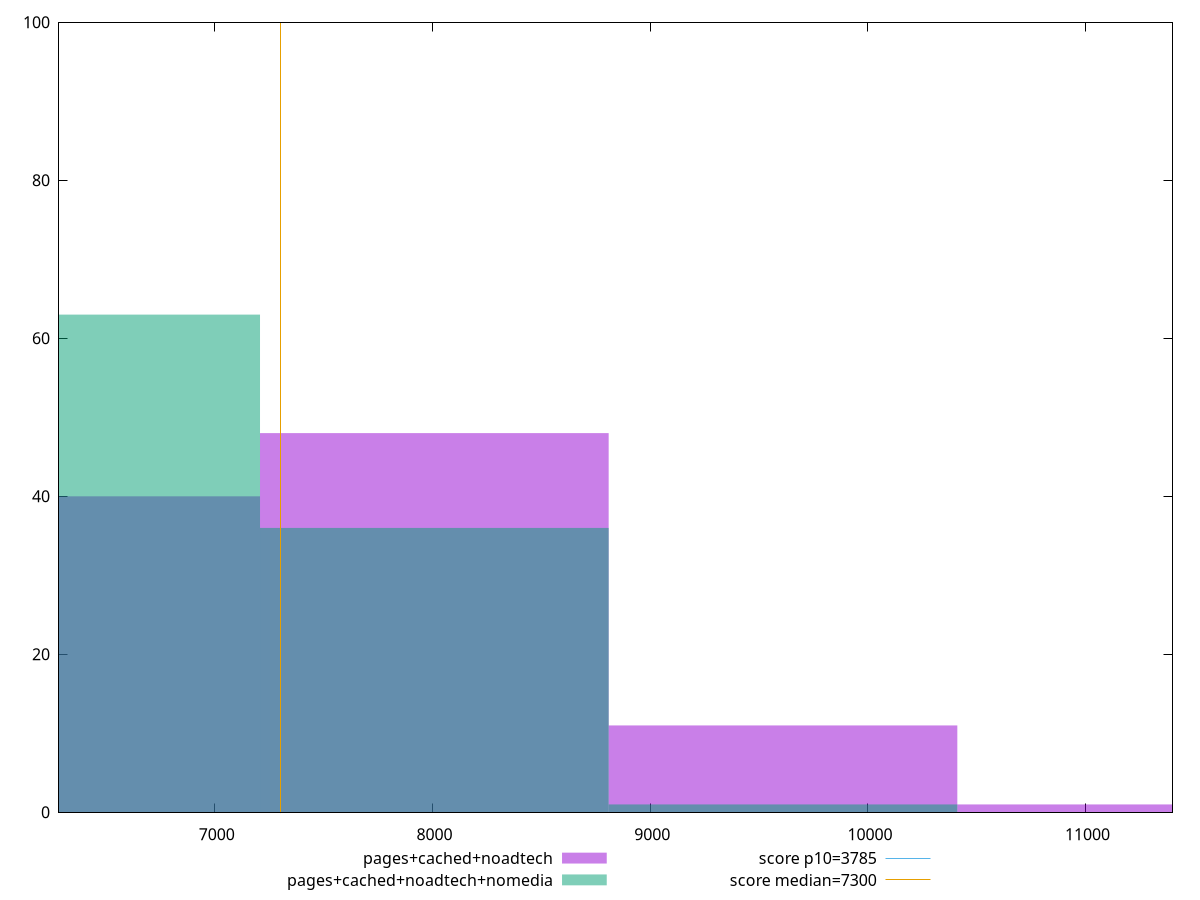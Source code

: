 reset

$pagesCachedNoadtech <<EOF
8008.365179551152 48
6406.692143640922 40
9610.038215461384 11
11211.711251371613 1
EOF

$pagesCachedNoadtechNomedia <<EOF
8008.365179551152 36
6406.692143640922 63
9610.038215461384 1
EOF

set key outside below
set boxwidth 1601.6730359102305
set xrange [6284.133999999999:11399.325999999997]
set yrange [0:100]
set trange [0:100]
set style fill transparent solid 0.5 noborder

set parametric
set terminal svg size 640, 500 enhanced background rgb 'white'
set output "report_00015_2021-02-09T16-11-33.973Z/interactive/comparison/histogram/2_vs_3.svg"

plot $pagesCachedNoadtech title "pages+cached+noadtech" with boxes, \
     $pagesCachedNoadtechNomedia title "pages+cached+noadtech+nomedia" with boxes, \
     3785,t title "score p10=3785", \
     7300,t title "score median=7300"

reset
